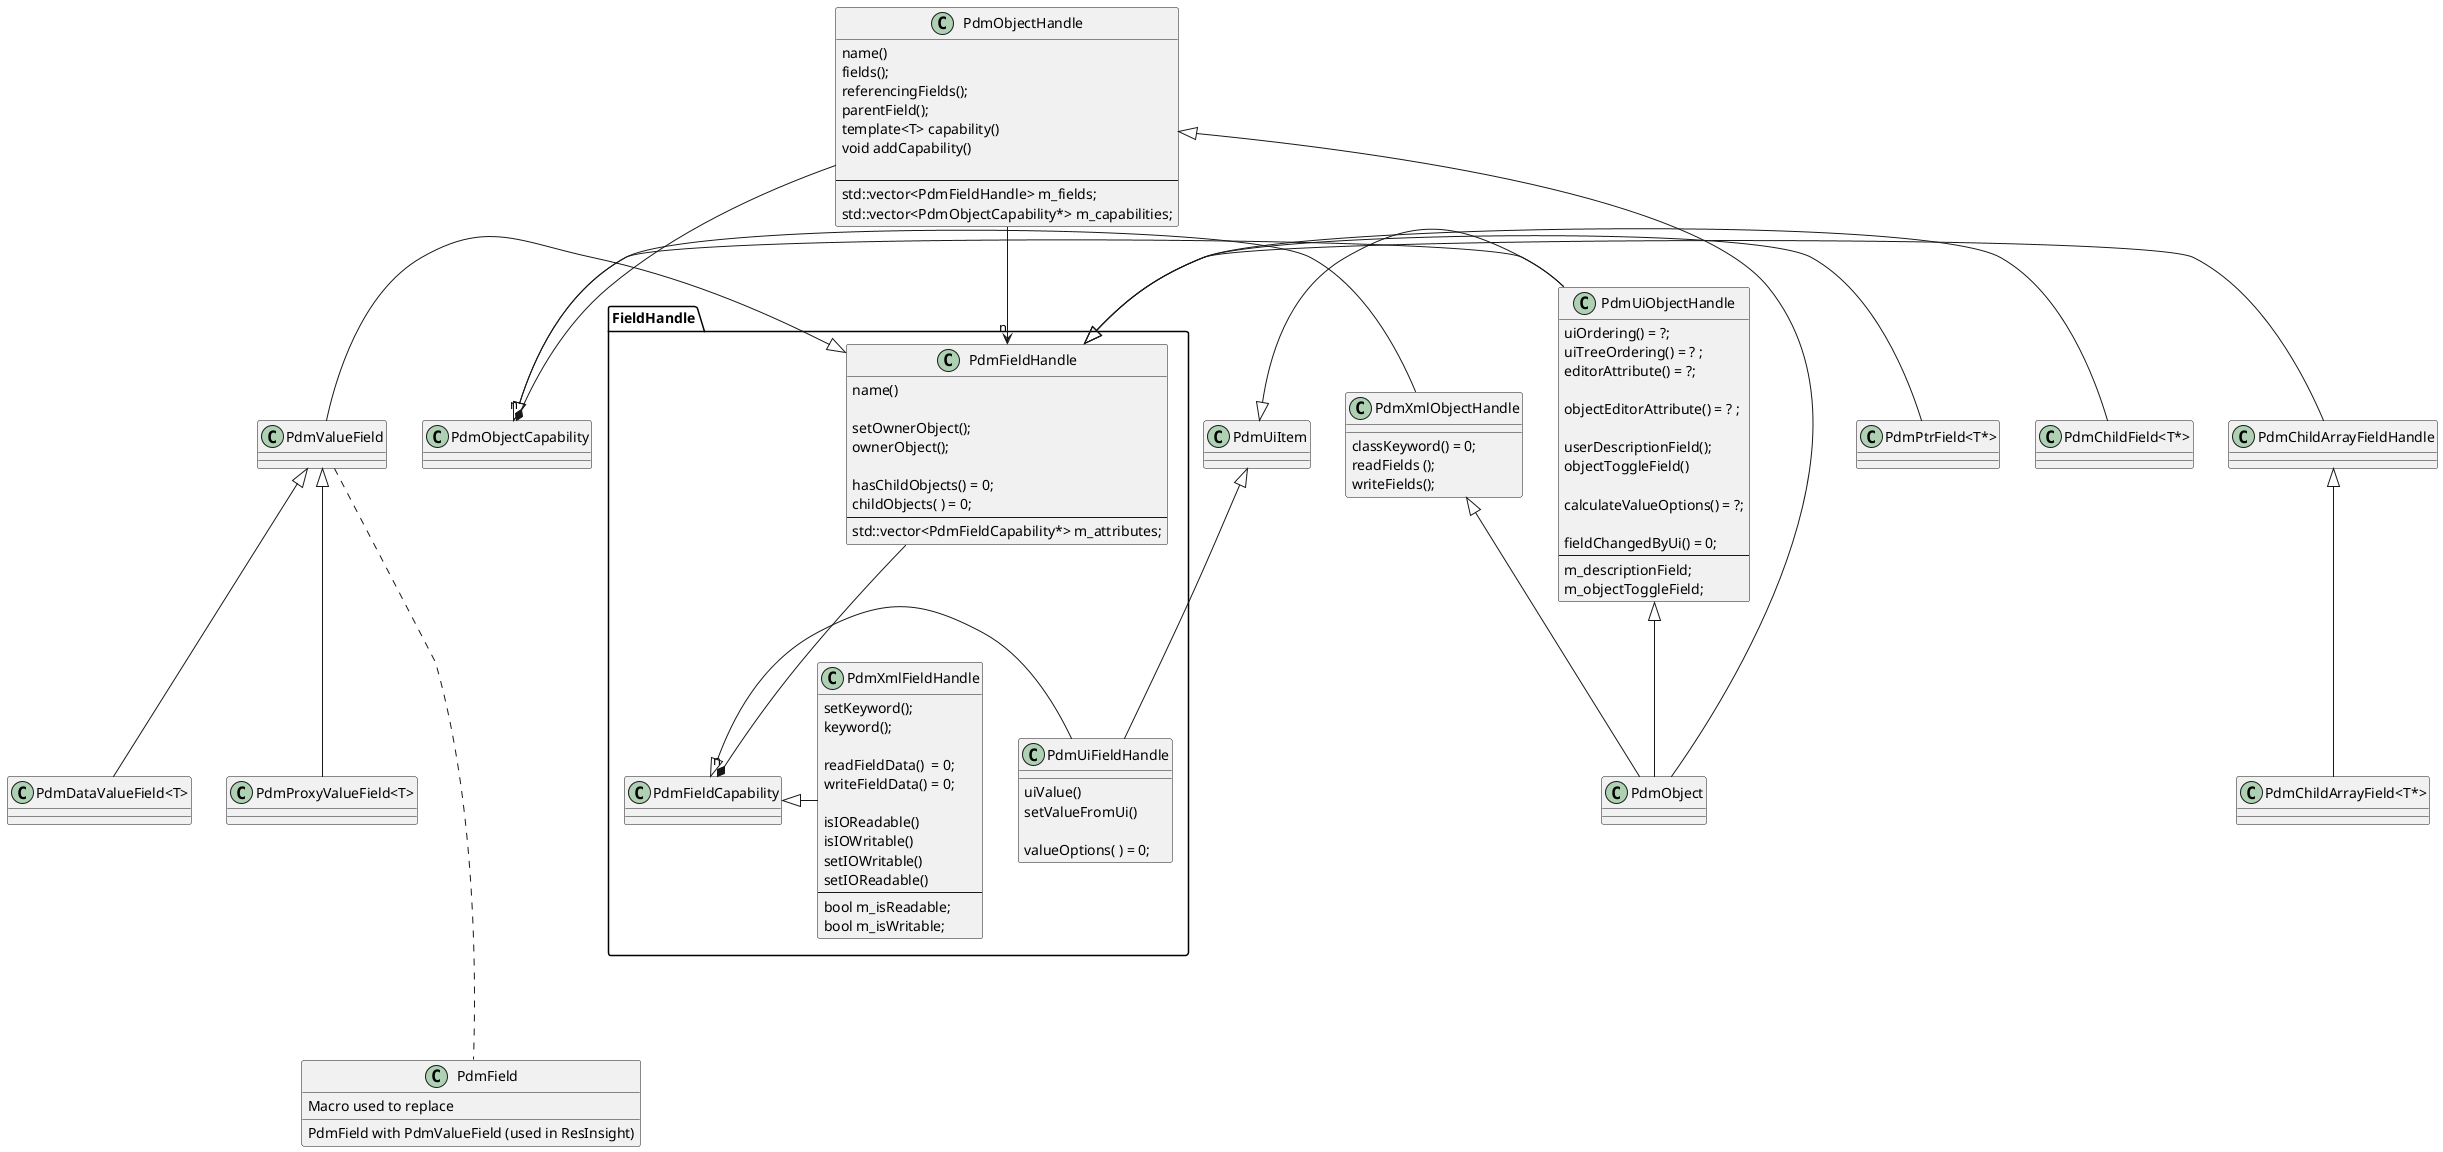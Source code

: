 @startuml

class PdmObjectHandle {
    name()
    fields();
    referencingFields();
	parentField();
	template<T> capability()
	void addCapability()
	
---
	std::vector<PdmFieldHandle> m_fields;
	std::vector<PdmObjectCapability*> m_capabilities;
}


PdmObjectHandle --* "n" PdmObjectCapability

class PdmUiItem{

}

PdmObjectCapability <|- PdmUiObjectHandle 
PdmUiItem <|- PdmUiObjectHandle 

class PdmUiObjectHandle {
  uiOrdering() = ?;
  uiTreeOrdering() = ? ;
  editorAttribute() = ?;

  objectEditorAttribute() = ? ;

  userDescriptionField(); 
  objectToggleField() 
  
  calculateValueOptions() = ?;

  fieldChangedByUi() = 0;
  ---
  m_descriptionField;
  m_objectToggleField; 
}

PdmUiObjectHandle  <|-- PdmObject
PdmObjectHandle <|-- PdmObject
PdmXmlObjectHandle   <|-- PdmObject


class PdmXmlObjectHandle   {
    classKeyword() = 0;
    readFields ();
    writeFields();
}	

PdmObjectCapability <|- PdmXmlObjectHandle  



package FieldHandle{

PdmObjectHandle --> "n" PdmFieldHandle

class PdmFieldHandle{
 name()
 
 setOwnerObject();        
 ownerObject();                            

 hasChildObjects() = 0;
 childObjects( ) = 0;  
 ---
 std::vector<PdmFieldCapability*> m_attributes;
}


PdmFieldHandle --* "n" PdmFieldCapability

class PdmUiFieldHandle{

    uiValue() 
    setValueFromUi()

    valueOptions( ) = 0;

}

PdmFieldCapability <|- PdmUiFieldHandle
PdmUiItem <|- PdmUiFieldHandle


class PdmXmlFieldHandle {
 setKeyword();
 keyword();                          

 readFieldData()  = 0;
 writeFieldData() = 0;
 
 isIOReadable()                 
 isIOWritable()                 
 setIOWritable() 
 setIOReadable() 
---
 bool m_isReadable;
 bool m_isWritable;
}

PdmFieldCapability <|- PdmXmlFieldHandle



}



PdmFieldHandle <|- "PdmPtrField<T*>"
PdmFieldHandle <|- "PdmChildField<T*>"

PdmFieldHandle <|- PdmValueField
PdmValueField  <|-- "PdmDataValueField<T>"
PdmValueField  <|-- "PdmProxyValueField<T>"

PdmFieldHandle <|- PdmChildArrayFieldHandle
PdmChildArrayFieldHandle <|-- "PdmChildArrayField<T*>"

PdmField  ..u.. PdmValueField

class PdmField  {
   Macro used to replace 
   PdmField with PdmValueField (used in ResInsight)
}



@enduml
		